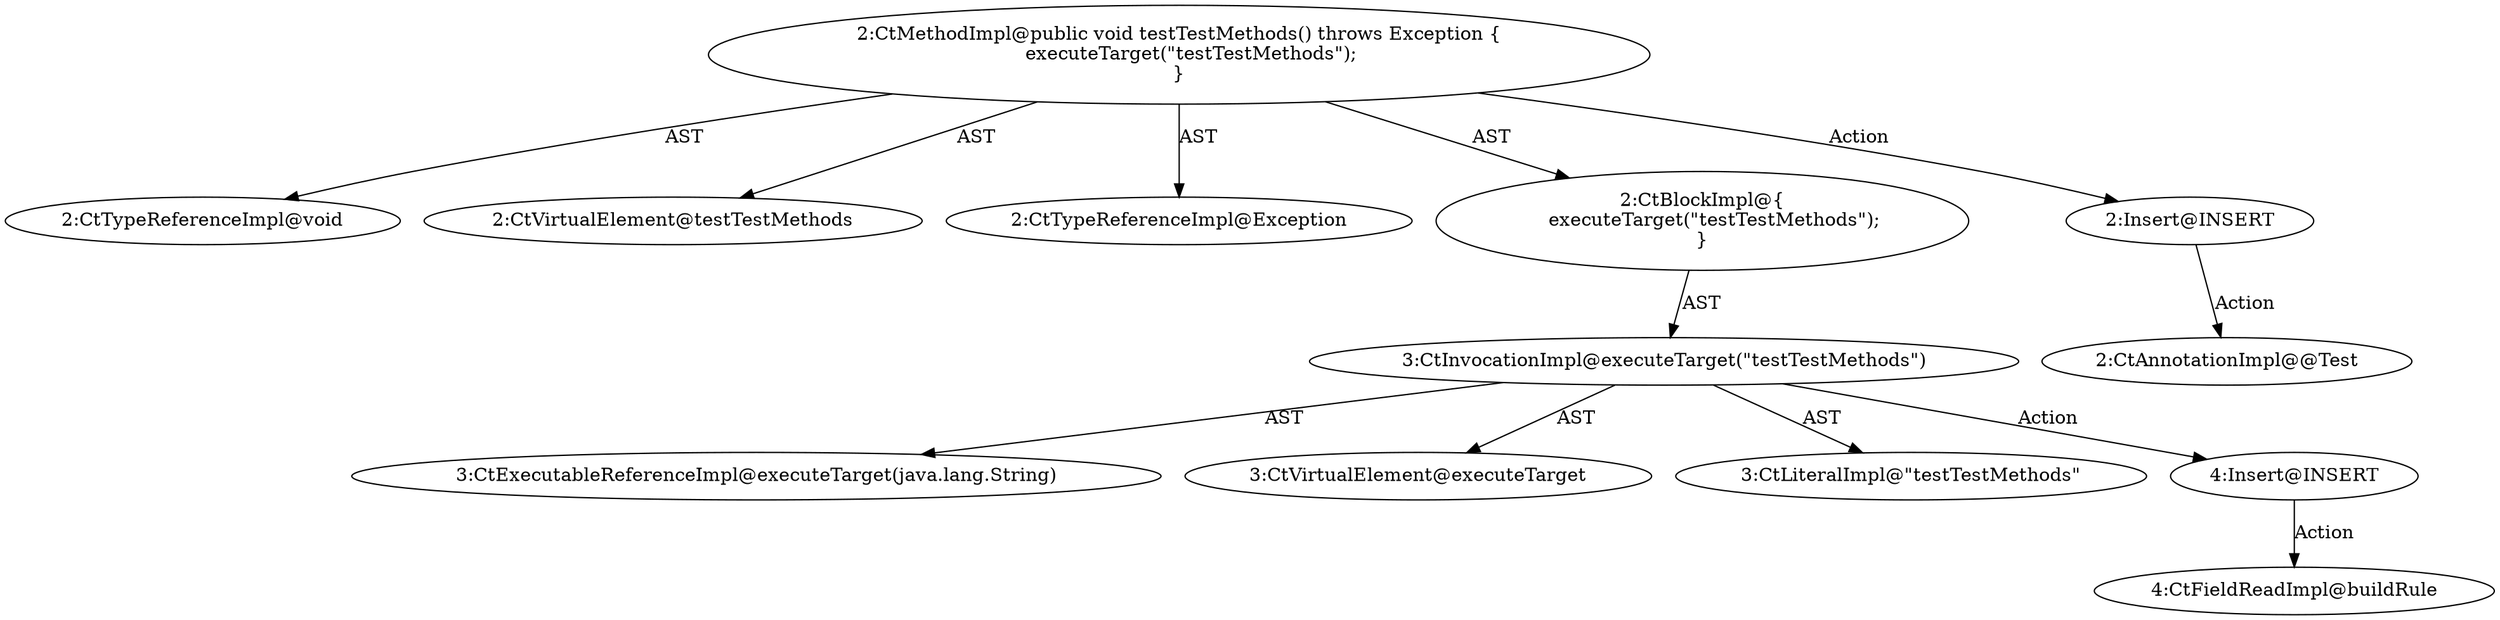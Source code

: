 digraph "testTestMethods#?" {
0 [label="2:CtTypeReferenceImpl@void" shape=ellipse]
1 [label="2:CtVirtualElement@testTestMethods" shape=ellipse]
2 [label="2:CtTypeReferenceImpl@Exception" shape=ellipse]
3 [label="3:CtExecutableReferenceImpl@executeTarget(java.lang.String)" shape=ellipse]
4 [label="3:CtVirtualElement@executeTarget" shape=ellipse]
5 [label="3:CtLiteralImpl@\"testTestMethods\"" shape=ellipse]
6 [label="3:CtInvocationImpl@executeTarget(\"testTestMethods\")" shape=ellipse]
7 [label="2:CtBlockImpl@\{
    executeTarget(\"testTestMethods\");
\}" shape=ellipse]
8 [label="2:CtMethodImpl@public void testTestMethods() throws Exception \{
    executeTarget(\"testTestMethods\");
\}" shape=ellipse]
9 [label="2:Insert@INSERT" shape=ellipse]
10 [label="2:CtAnnotationImpl@@Test" shape=ellipse]
11 [label="4:Insert@INSERT" shape=ellipse]
12 [label="4:CtFieldReadImpl@buildRule" shape=ellipse]
6 -> 4 [label="AST"];
6 -> 3 [label="AST"];
6 -> 5 [label="AST"];
6 -> 11 [label="Action"];
7 -> 6 [label="AST"];
8 -> 1 [label="AST"];
8 -> 0 [label="AST"];
8 -> 2 [label="AST"];
8 -> 7 [label="AST"];
8 -> 9 [label="Action"];
9 -> 10 [label="Action"];
11 -> 12 [label="Action"];
}